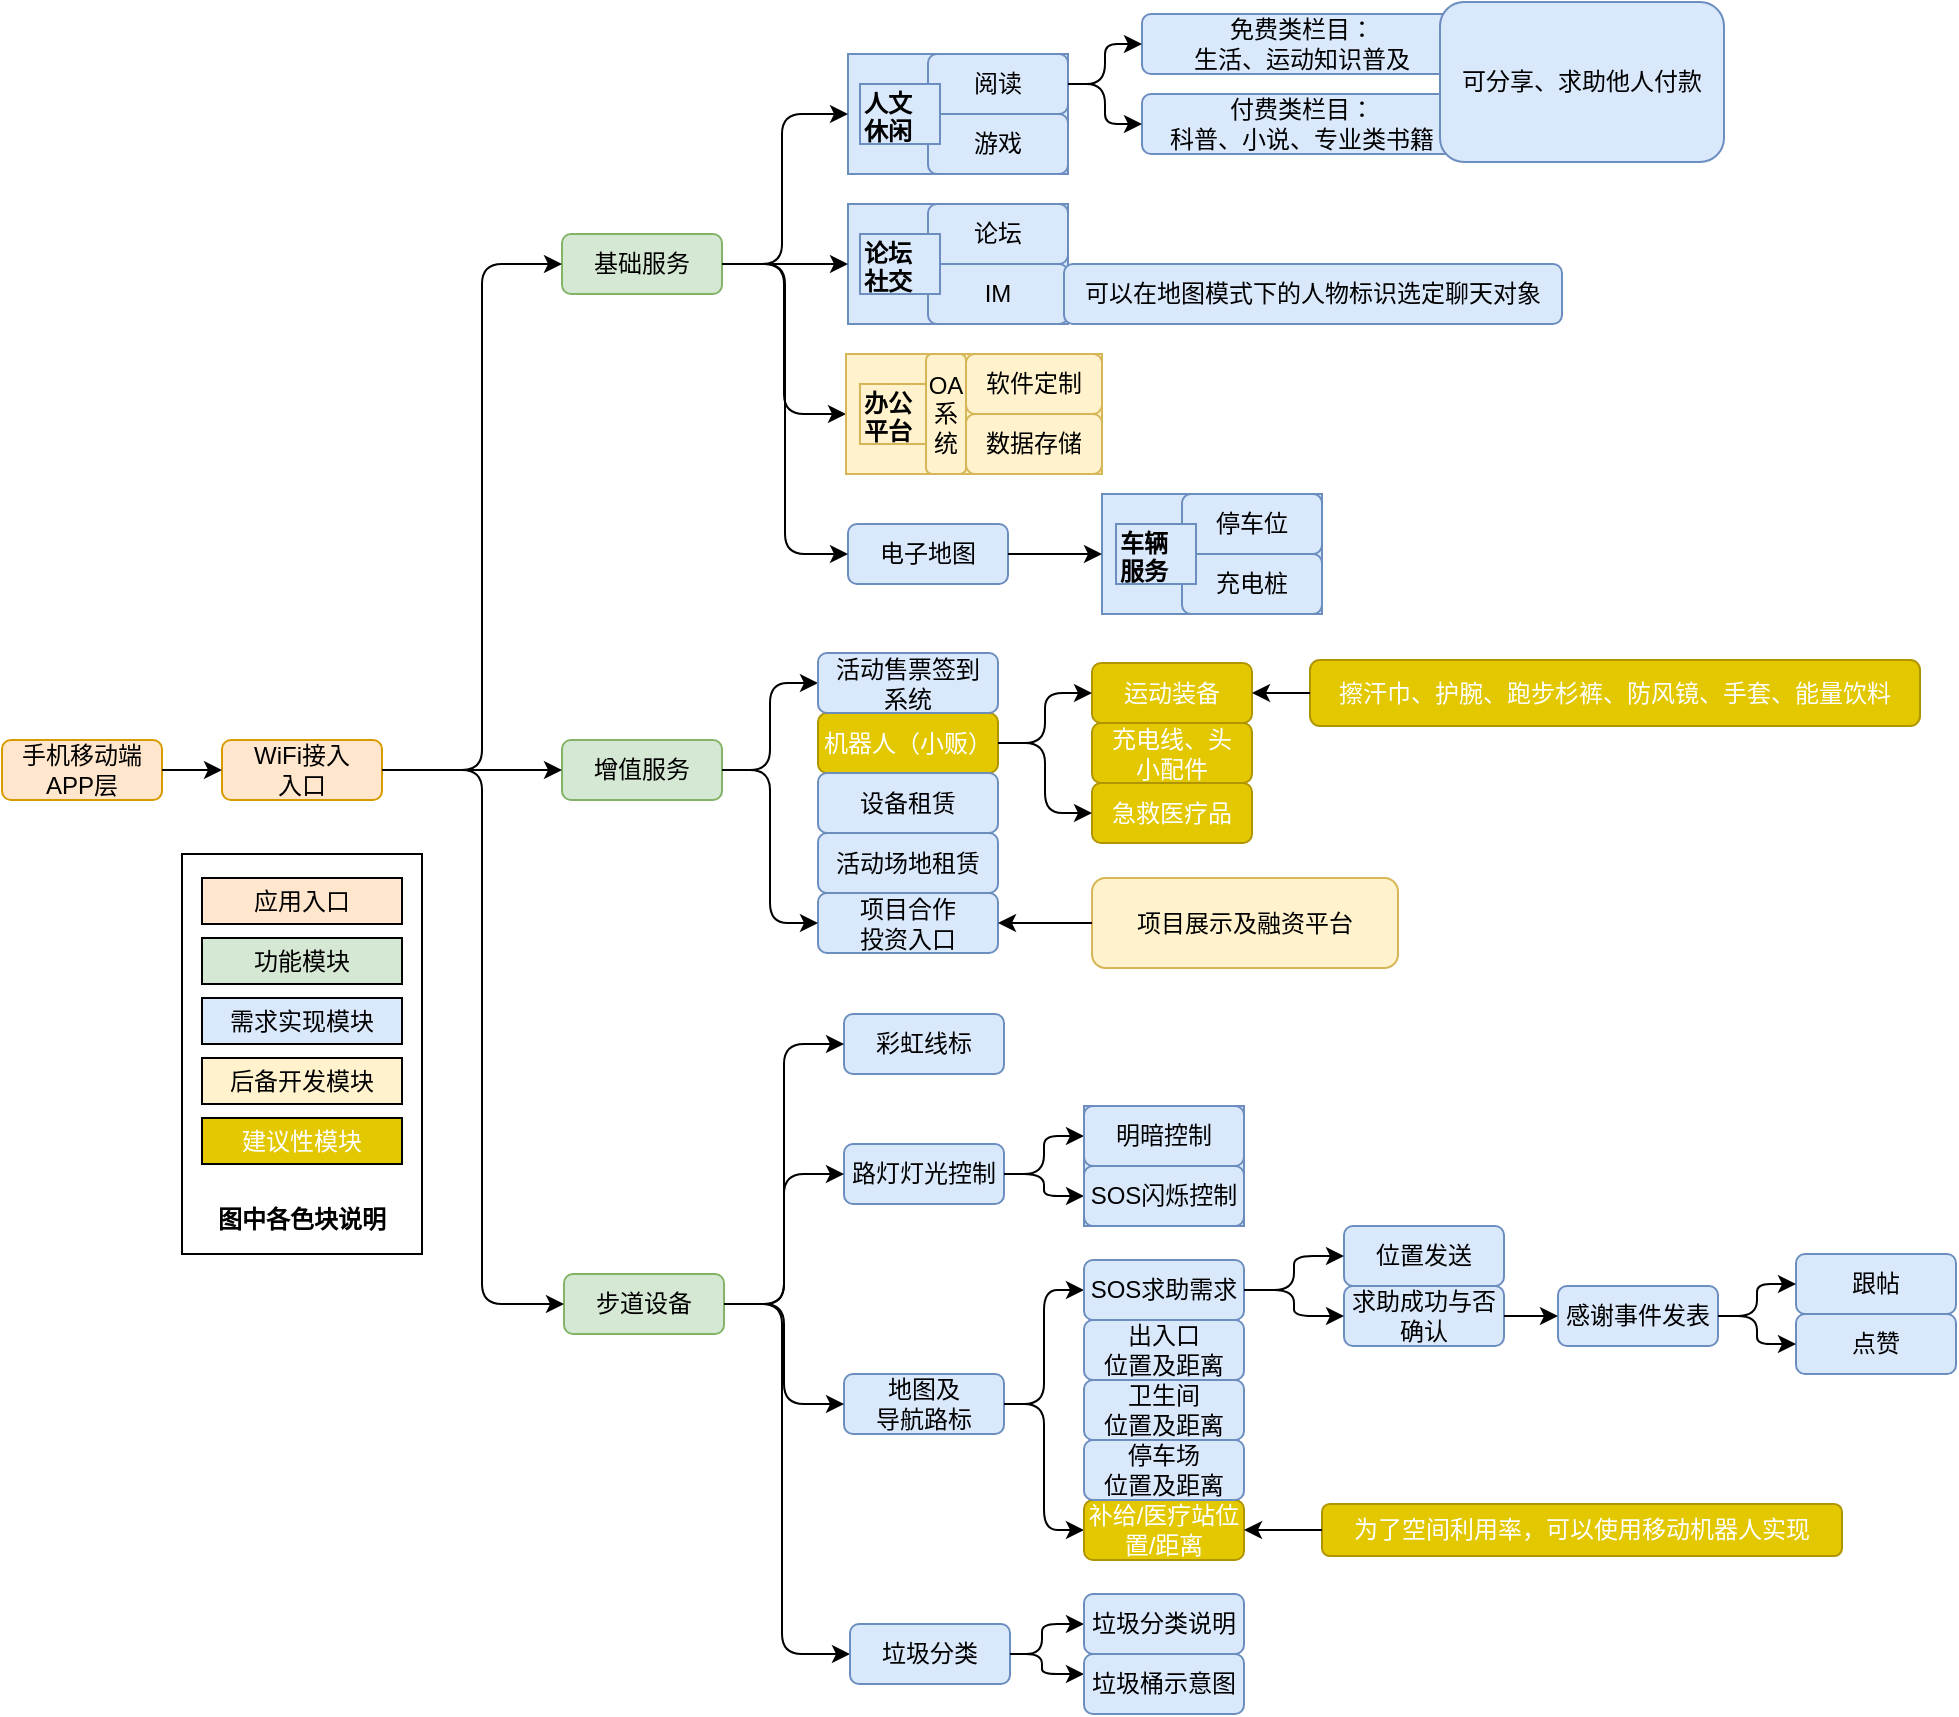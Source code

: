 <mxfile version="12.2.2" type="github" pages="1">
  <diagram id="2-s52XxxqH5pHmpuHVTB" name="Page-1">
    <mxGraphModel dx="1609" dy="1621" grid="1" gridSize="10" guides="1" tooltips="1" connect="1" arrows="1" fold="1" page="1" pageScale="1" pageWidth="827" pageHeight="1169" math="0" shadow="0">
      <root>
        <mxCell id="0"/>
        <mxCell id="1" parent="0"/>
        <mxCell id="LwILsAwkkBon8N4FL6sR-122" value="" style="rounded=0;whiteSpace=wrap;html=1;strokeWidth=1;fillColor=#FFFFFF;" parent="1" vertex="1">
          <mxGeometry x="-60" y="200" width="120" height="200" as="geometry"/>
        </mxCell>
        <mxCell id="LwILsAwkkBon8N4FL6sR-1" value="步道设备" style="rounded=1;whiteSpace=wrap;html=1;fillColor=#d5e8d4;strokeColor=#82b366;" parent="1" vertex="1">
          <mxGeometry x="131" y="410" width="80" height="30" as="geometry"/>
        </mxCell>
        <mxCell id="LwILsAwkkBon8N4FL6sR-2" value="路灯灯光控制" style="rounded=1;whiteSpace=wrap;html=1;fillColor=#dae8fc;strokeColor=#6c8ebf;" parent="1" vertex="1">
          <mxGeometry x="271" y="345" width="80" height="30" as="geometry"/>
        </mxCell>
        <mxCell id="LwILsAwkkBon8N4FL6sR-3" value="彩虹线标" style="rounded=1;whiteSpace=wrap;html=1;fillColor=#dae8fc;strokeColor=#6c8ebf;" parent="1" vertex="1">
          <mxGeometry x="271" y="280" width="80" height="30" as="geometry"/>
        </mxCell>
        <mxCell id="LwILsAwkkBon8N4FL6sR-5" value="地图及&lt;br&gt;导航路标" style="rounded=1;whiteSpace=wrap;html=1;fillColor=#dae8fc;strokeColor=#6c8ebf;" parent="1" vertex="1">
          <mxGeometry x="271" y="460" width="80" height="30" as="geometry"/>
        </mxCell>
        <mxCell id="LwILsAwkkBon8N4FL6sR-17" value="" style="edgeStyle=elbowEdgeStyle;elbow=horizontal;endArrow=classic;html=1;entryX=0;entryY=0.5;entryDx=0;entryDy=0;exitX=1;exitY=0.5;exitDx=0;exitDy=0;" parent="1" source="LwILsAwkkBon8N4FL6sR-1" target="LwILsAwkkBon8N4FL6sR-3" edge="1">
          <mxGeometry width="50" height="50" relative="1" as="geometry">
            <mxPoint x="221" y="400" as="sourcePoint"/>
            <mxPoint x="271" y="350" as="targetPoint"/>
          </mxGeometry>
        </mxCell>
        <mxCell id="LwILsAwkkBon8N4FL6sR-18" value="" style="edgeStyle=elbowEdgeStyle;elbow=horizontal;endArrow=classic;html=1;entryX=0;entryY=0.5;entryDx=0;entryDy=0;exitX=1;exitY=0.5;exitDx=0;exitDy=0;" parent="1" source="LwILsAwkkBon8N4FL6sR-1" target="LwILsAwkkBon8N4FL6sR-4" edge="1">
          <mxGeometry width="50" height="50" relative="1" as="geometry">
            <mxPoint x="221" y="385" as="sourcePoint"/>
            <mxPoint x="281" y="305" as="targetPoint"/>
            <Array as="points">
              <mxPoint x="240" y="500"/>
            </Array>
          </mxGeometry>
        </mxCell>
        <mxCell id="LwILsAwkkBon8N4FL6sR-19" value="" style="edgeStyle=elbowEdgeStyle;elbow=horizontal;endArrow=classic;html=1;entryX=0;entryY=0.5;entryDx=0;entryDy=0;exitX=1;exitY=0.5;exitDx=0;exitDy=0;" parent="1" source="LwILsAwkkBon8N4FL6sR-1" target="LwILsAwkkBon8N4FL6sR-2" edge="1">
          <mxGeometry width="50" height="50" relative="1" as="geometry">
            <mxPoint x="231" y="395" as="sourcePoint"/>
            <mxPoint x="291" y="315" as="targetPoint"/>
          </mxGeometry>
        </mxCell>
        <mxCell id="LwILsAwkkBon8N4FL6sR-20" value="" style="edgeStyle=elbowEdgeStyle;elbow=horizontal;endArrow=classic;html=1;entryX=0;entryY=0.5;entryDx=0;entryDy=0;exitX=1;exitY=0.5;exitDx=0;exitDy=0;" parent="1" source="LwILsAwkkBon8N4FL6sR-1" target="LwILsAwkkBon8N4FL6sR-5" edge="1">
          <mxGeometry width="50" height="50" relative="1" as="geometry">
            <mxPoint x="241" y="405" as="sourcePoint"/>
            <mxPoint x="301" y="325" as="targetPoint"/>
            <Array as="points">
              <mxPoint x="241" y="450"/>
            </Array>
          </mxGeometry>
        </mxCell>
        <mxCell id="LwILsAwkkBon8N4FL6sR-21" value="" style="edgeStyle=elbowEdgeStyle;elbow=horizontal;endArrow=classic;html=1;entryX=0;entryY=0.5;entryDx=0;entryDy=0;exitX=1;exitY=0.5;exitDx=0;exitDy=0;fillColor=#dae8fc;strokeColor=#000000;" parent="1" source="LwILsAwkkBon8N4FL6sR-2" target="LwILsAwkkBon8N4FL6sR-7" edge="1">
          <mxGeometry width="50" height="50" relative="1" as="geometry">
            <mxPoint x="251" y="415" as="sourcePoint"/>
            <mxPoint x="311" y="335" as="targetPoint"/>
          </mxGeometry>
        </mxCell>
        <mxCell id="LwILsAwkkBon8N4FL6sR-22" value="" style="edgeStyle=elbowEdgeStyle;elbow=horizontal;endArrow=classic;html=1;entryX=0;entryY=0.5;entryDx=0;entryDy=0;exitX=1;exitY=0.5;exitDx=0;exitDy=0;fillColor=#dae8fc;strokeColor=#000000;" parent="1" source="LwILsAwkkBon8N4FL6sR-2" target="LwILsAwkkBon8N4FL6sR-8" edge="1">
          <mxGeometry width="50" height="50" relative="1" as="geometry">
            <mxPoint x="261" y="425" as="sourcePoint"/>
            <mxPoint x="321" y="345" as="targetPoint"/>
          </mxGeometry>
        </mxCell>
        <mxCell id="LwILsAwkkBon8N4FL6sR-26" value="" style="edgeStyle=elbowEdgeStyle;elbow=horizontal;endArrow=classic;html=1;entryX=0;entryY=0.5;entryDx=0;entryDy=0;exitX=1;exitY=0.5;exitDx=0;exitDy=0;fillColor=#dae8fc;strokeColor=#000000;" parent="1" source="LwILsAwkkBon8N4FL6sR-5" target="LwILsAwkkBon8N4FL6sR-35" edge="1">
          <mxGeometry width="50" height="50" relative="1" as="geometry">
            <mxPoint x="221" y="385" as="sourcePoint"/>
            <mxPoint x="281" y="485" as="targetPoint"/>
          </mxGeometry>
        </mxCell>
        <mxCell id="LwILsAwkkBon8N4FL6sR-27" value="" style="edgeStyle=elbowEdgeStyle;elbow=horizontal;endArrow=classic;html=1;exitX=1;exitY=0.5;exitDx=0;exitDy=0;entryX=0;entryY=0.5;entryDx=0;entryDy=0;fillColor=#dae8fc;strokeColor=#000000;" parent="1" source="LwILsAwkkBon8N4FL6sR-5" target="LwILsAwkkBon8N4FL6sR-6" edge="1">
          <mxGeometry width="50" height="50" relative="1" as="geometry">
            <mxPoint x="231" y="395" as="sourcePoint"/>
            <mxPoint x="351" y="560" as="targetPoint"/>
          </mxGeometry>
        </mxCell>
        <mxCell id="LwILsAwkkBon8N4FL6sR-34" value="" style="group;fillColor=#dae8fc;strokeColor=#6c8ebf;" parent="1" vertex="1" connectable="0">
          <mxGeometry x="391" y="326" width="80" height="60" as="geometry"/>
        </mxCell>
        <mxCell id="LwILsAwkkBon8N4FL6sR-7" value="明暗控制" style="rounded=1;whiteSpace=wrap;html=1;fillColor=#dae8fc;strokeColor=#6c8ebf;" parent="LwILsAwkkBon8N4FL6sR-34" vertex="1">
          <mxGeometry width="80" height="30" as="geometry"/>
        </mxCell>
        <mxCell id="LwILsAwkkBon8N4FL6sR-8" value="SOS闪烁控制" style="rounded=1;whiteSpace=wrap;html=1;fillColor=#dae8fc;strokeColor=#6c8ebf;" parent="LwILsAwkkBon8N4FL6sR-34" vertex="1">
          <mxGeometry y="30" width="80" height="30" as="geometry"/>
        </mxCell>
        <mxCell id="LwILsAwkkBon8N4FL6sR-35" value="SOS求助需求" style="rounded=1;whiteSpace=wrap;html=1;fillColor=#dae8fc;strokeColor=#6c8ebf;" parent="1" vertex="1">
          <mxGeometry x="391" y="403" width="80" height="30" as="geometry"/>
        </mxCell>
        <mxCell id="LwILsAwkkBon8N4FL6sR-37" value="位置发送" style="rounded=1;whiteSpace=wrap;html=1;fillColor=#dae8fc;strokeColor=#6c8ebf;" parent="1" vertex="1">
          <mxGeometry x="521" y="386" width="80" height="30" as="geometry"/>
        </mxCell>
        <mxCell id="LwILsAwkkBon8N4FL6sR-39" value="求助成功与否确认" style="rounded=1;whiteSpace=wrap;html=1;fillColor=#dae8fc;strokeColor=#6c8ebf;" parent="1" vertex="1">
          <mxGeometry x="521" y="416" width="80" height="30" as="geometry"/>
        </mxCell>
        <mxCell id="LwILsAwkkBon8N4FL6sR-40" value="感谢事件发表" style="rounded=1;whiteSpace=wrap;html=1;fillColor=#dae8fc;strokeColor=#6c8ebf;" parent="1" vertex="1">
          <mxGeometry x="628" y="416" width="80" height="30" as="geometry"/>
        </mxCell>
        <mxCell id="LwILsAwkkBon8N4FL6sR-42" value="" style="edgeStyle=elbowEdgeStyle;elbow=horizontal;endArrow=classic;html=1;entryX=0;entryY=0.5;entryDx=0;entryDy=0;exitX=1;exitY=0.5;exitDx=0;exitDy=0;fillColor=#dae8fc;strokeColor=#000000;" parent="1" source="LwILsAwkkBon8N4FL6sR-35" target="LwILsAwkkBon8N4FL6sR-37" edge="1">
          <mxGeometry width="50" height="50" relative="1" as="geometry">
            <mxPoint x="361" y="485" as="sourcePoint"/>
            <mxPoint x="401" y="428" as="targetPoint"/>
          </mxGeometry>
        </mxCell>
        <mxCell id="LwILsAwkkBon8N4FL6sR-43" value="" style="edgeStyle=elbowEdgeStyle;elbow=horizontal;endArrow=classic;html=1;entryX=0;entryY=0.5;entryDx=0;entryDy=0;exitX=1;exitY=0.5;exitDx=0;exitDy=0;fillColor=#dae8fc;strokeColor=#000000;" parent="1" source="LwILsAwkkBon8N4FL6sR-35" target="LwILsAwkkBon8N4FL6sR-39" edge="1">
          <mxGeometry width="50" height="50" relative="1" as="geometry">
            <mxPoint x="481" y="428" as="sourcePoint"/>
            <mxPoint x="531" y="411" as="targetPoint"/>
          </mxGeometry>
        </mxCell>
        <mxCell id="LwILsAwkkBon8N4FL6sR-44" value="" style="edgeStyle=elbowEdgeStyle;elbow=horizontal;endArrow=classic;html=1;entryX=0;entryY=0.5;entryDx=0;entryDy=0;exitX=1;exitY=0.5;exitDx=0;exitDy=0;fillColor=#dae8fc;strokeColor=#000000;" parent="1" source="LwILsAwkkBon8N4FL6sR-39" target="LwILsAwkkBon8N4FL6sR-40" edge="1">
          <mxGeometry width="50" height="50" relative="1" as="geometry">
            <mxPoint x="481" y="428" as="sourcePoint"/>
            <mxPoint x="531" y="411" as="targetPoint"/>
          </mxGeometry>
        </mxCell>
        <mxCell id="LwILsAwkkBon8N4FL6sR-45" value="跟帖" style="rounded=1;whiteSpace=wrap;html=1;fillColor=#dae8fc;strokeColor=#6c8ebf;" parent="1" vertex="1">
          <mxGeometry x="747" y="400" width="80" height="30" as="geometry"/>
        </mxCell>
        <mxCell id="LwILsAwkkBon8N4FL6sR-46" value="点赞" style="rounded=1;whiteSpace=wrap;html=1;fillColor=#dae8fc;strokeColor=#6c8ebf;" parent="1" vertex="1">
          <mxGeometry x="747" y="430" width="80" height="30" as="geometry"/>
        </mxCell>
        <mxCell id="LwILsAwkkBon8N4FL6sR-47" value="" style="edgeStyle=elbowEdgeStyle;elbow=horizontal;endArrow=classic;html=1;entryX=0;entryY=0.5;entryDx=0;entryDy=0;exitX=1;exitY=0.5;exitDx=0;exitDy=0;fillColor=#dae8fc;strokeColor=#000000;" parent="1" source="LwILsAwkkBon8N4FL6sR-40" target="LwILsAwkkBon8N4FL6sR-45" edge="1">
          <mxGeometry width="50" height="50" relative="1" as="geometry">
            <mxPoint x="481" y="428" as="sourcePoint"/>
            <mxPoint x="531" y="411" as="targetPoint"/>
          </mxGeometry>
        </mxCell>
        <mxCell id="LwILsAwkkBon8N4FL6sR-48" value="" style="edgeStyle=elbowEdgeStyle;elbow=horizontal;endArrow=classic;html=1;entryX=0;entryY=0.5;entryDx=0;entryDy=0;exitX=1;exitY=0.5;exitDx=0;exitDy=0;fillColor=#dae8fc;strokeColor=#000000;" parent="1" source="LwILsAwkkBon8N4FL6sR-40" target="LwILsAwkkBon8N4FL6sR-46" edge="1">
          <mxGeometry width="50" height="50" relative="1" as="geometry">
            <mxPoint x="721" y="441" as="sourcePoint"/>
            <mxPoint x="771" y="425" as="targetPoint"/>
          </mxGeometry>
        </mxCell>
        <mxCell id="LwILsAwkkBon8N4FL6sR-49" value="WiFi接入&lt;br&gt;入口" style="rounded=1;whiteSpace=wrap;html=1;fillColor=#FFE6CC;strokeColor=#d79b00;" parent="1" vertex="1">
          <mxGeometry x="-40" y="143" width="80" height="30" as="geometry"/>
        </mxCell>
        <mxCell id="LwILsAwkkBon8N4FL6sR-55" value="基础服务" style="rounded=1;whiteSpace=wrap;html=1;fillColor=#D5E8D4;strokeColor=#82b366;" parent="1" vertex="1">
          <mxGeometry x="130" y="-110" width="80" height="30" as="geometry"/>
        </mxCell>
        <mxCell id="LwILsAwkkBon8N4FL6sR-56" value="增值服务" style="rounded=1;whiteSpace=wrap;html=1;fillColor=#d5e8d4;strokeColor=#82b366;" parent="1" vertex="1">
          <mxGeometry x="130" y="143" width="80" height="30" as="geometry"/>
        </mxCell>
        <mxCell id="LwILsAwkkBon8N4FL6sR-58" value="运动装备" style="rounded=1;whiteSpace=wrap;html=1;fillColor=#e3c800;strokeColor=#B09500;fontColor=#ffffff;" parent="1" vertex="1">
          <mxGeometry x="395" y="104.5" width="80" height="30" as="geometry"/>
        </mxCell>
        <mxCell id="LwILsAwkkBon8N4FL6sR-61" value="电子地图" style="rounded=1;whiteSpace=wrap;html=1;fillColor=#dae8fc;strokeColor=#6c8ebf;" parent="1" vertex="1">
          <mxGeometry x="273" y="35" width="80" height="30" as="geometry"/>
        </mxCell>
        <mxCell id="LwILsAwkkBon8N4FL6sR-62" value="机器人（小贩）" style="rounded=1;whiteSpace=wrap;html=1;fillColor=#e3c800;strokeColor=#B09500;fontColor=#ffffff;" parent="1" vertex="1">
          <mxGeometry x="258" y="129.5" width="90" height="30" as="geometry"/>
        </mxCell>
        <mxCell id="LwILsAwkkBon8N4FL6sR-67" value="" style="group;fillColor=#dae8fc;strokeColor=#6c8ebf;" parent="1" vertex="1" connectable="0">
          <mxGeometry x="273" y="-200" width="110" height="60" as="geometry"/>
        </mxCell>
        <mxCell id="LwILsAwkkBon8N4FL6sR-65" value="" style="rounded=0;whiteSpace=wrap;html=1;strokeWidth=1;fillColor=#dae8fc;strokeColor=#6c8ebf;" parent="LwILsAwkkBon8N4FL6sR-67" vertex="1">
          <mxGeometry width="110" height="60" as="geometry"/>
        </mxCell>
        <mxCell id="LwILsAwkkBon8N4FL6sR-63" value="阅读" style="rounded=1;whiteSpace=wrap;html=1;fillColor=#dae8fc;strokeColor=#6c8ebf;" parent="LwILsAwkkBon8N4FL6sR-67" vertex="1">
          <mxGeometry x="40" width="70" height="30" as="geometry"/>
        </mxCell>
        <mxCell id="LwILsAwkkBon8N4FL6sR-64" value="游戏" style="rounded=1;whiteSpace=wrap;html=1;fillColor=#dae8fc;strokeColor=#6c8ebf;" parent="LwILsAwkkBon8N4FL6sR-67" vertex="1">
          <mxGeometry x="40" y="30" width="70" height="30" as="geometry"/>
        </mxCell>
        <mxCell id="LwILsAwkkBon8N4FL6sR-66" value="&lt;b&gt;人文&lt;br&gt;休闲&lt;/b&gt;" style="text;html=1;resizable=0;points=[];autosize=1;align=left;verticalAlign=top;spacingTop=-4;fillColor=#dae8fc;strokeColor=#6c8ebf;" parent="LwILsAwkkBon8N4FL6sR-67" vertex="1">
          <mxGeometry x="6" y="15" width="40" height="30" as="geometry"/>
        </mxCell>
        <mxCell id="LwILsAwkkBon8N4FL6sR-68" value="" style="edgeStyle=elbowEdgeStyle;elbow=horizontal;endArrow=classic;html=1;entryX=0;entryY=0.5;entryDx=0;entryDy=0;exitX=1;exitY=0.5;exitDx=0;exitDy=0;" parent="1" source="LwILsAwkkBon8N4FL6sR-55" target="LwILsAwkkBon8N4FL6sR-65" edge="1">
          <mxGeometry width="50" height="50" relative="1" as="geometry">
            <mxPoint x="353" y="-125" as="sourcePoint"/>
            <mxPoint x="130" y="-200" as="targetPoint"/>
            <Array as="points">
              <mxPoint x="240" y="-120"/>
            </Array>
          </mxGeometry>
        </mxCell>
        <mxCell id="LwILsAwkkBon8N4FL6sR-69" value="免费类栏目：&lt;br&gt;生活、运动知识普及" style="rounded=1;whiteSpace=wrap;html=1;fillColor=#dae8fc;strokeColor=#6c8ebf;" parent="1" vertex="1">
          <mxGeometry x="420" y="-220" width="160" height="30" as="geometry"/>
        </mxCell>
        <mxCell id="LwILsAwkkBon8N4FL6sR-70" value="" style="group;fillColor=#dae8fc;strokeColor=#6c8ebf;" parent="1" vertex="1" connectable="0">
          <mxGeometry x="400" y="20" width="110" height="60" as="geometry"/>
        </mxCell>
        <mxCell id="LwILsAwkkBon8N4FL6sR-71" value="" style="rounded=0;whiteSpace=wrap;html=1;strokeWidth=1;fillColor=#dae8fc;strokeColor=#6c8ebf;" parent="LwILsAwkkBon8N4FL6sR-70" vertex="1">
          <mxGeometry width="110" height="60" as="geometry"/>
        </mxCell>
        <mxCell id="LwILsAwkkBon8N4FL6sR-72" value="停车位" style="rounded=1;whiteSpace=wrap;html=1;fillColor=#dae8fc;strokeColor=#6c8ebf;" parent="LwILsAwkkBon8N4FL6sR-70" vertex="1">
          <mxGeometry x="40" width="70" height="30" as="geometry"/>
        </mxCell>
        <mxCell id="LwILsAwkkBon8N4FL6sR-73" value="充电桩" style="rounded=1;whiteSpace=wrap;html=1;fillColor=#dae8fc;strokeColor=#6c8ebf;" parent="LwILsAwkkBon8N4FL6sR-70" vertex="1">
          <mxGeometry x="40" y="30" width="70" height="30" as="geometry"/>
        </mxCell>
        <mxCell id="LwILsAwkkBon8N4FL6sR-74" value="&lt;b&gt;车辆&lt;br&gt;服务&lt;/b&gt;" style="text;html=1;resizable=0;points=[];autosize=1;align=left;verticalAlign=top;spacingTop=-4;fillColor=#dae8fc;strokeColor=#6c8ebf;" parent="LwILsAwkkBon8N4FL6sR-70" vertex="1">
          <mxGeometry x="7" y="15" width="40" height="30" as="geometry"/>
        </mxCell>
        <mxCell id="LwILsAwkkBon8N4FL6sR-75" value="" style="edgeStyle=elbowEdgeStyle;elbow=horizontal;endArrow=classic;html=1;entryX=0;entryY=0.5;entryDx=0;entryDy=0;exitX=1;exitY=0.5;exitDx=0;exitDy=0;fillColor=#dae8fc;strokeColor=#000000;" parent="1" source="LwILsAwkkBon8N4FL6sR-61" target="LwILsAwkkBon8N4FL6sR-71" edge="1">
          <mxGeometry width="50" height="50" relative="1" as="geometry">
            <mxPoint x="413" y="811" as="sourcePoint"/>
            <mxPoint x="460" y="811" as="targetPoint"/>
          </mxGeometry>
        </mxCell>
        <mxCell id="LwILsAwkkBon8N4FL6sR-76" value="" style="edgeStyle=elbowEdgeStyle;elbow=horizontal;endArrow=classic;html=1;entryX=0;entryY=0.5;entryDx=0;entryDy=0;exitX=1;exitY=0.5;exitDx=0;exitDy=0;" parent="1" source="LwILsAwkkBon8N4FL6sR-49" target="LwILsAwkkBon8N4FL6sR-55" edge="1">
          <mxGeometry width="50" height="50" relative="1" as="geometry">
            <mxPoint x="373" y="-105" as="sourcePoint"/>
            <mxPoint x="420" y="-105" as="targetPoint"/>
            <Array as="points">
              <mxPoint x="90" y="90"/>
            </Array>
          </mxGeometry>
        </mxCell>
        <mxCell id="LwILsAwkkBon8N4FL6sR-77" value="" style="edgeStyle=elbowEdgeStyle;elbow=horizontal;endArrow=classic;html=1;entryX=0;entryY=0.5;entryDx=0;entryDy=0;exitX=1;exitY=0.5;exitDx=0;exitDy=0;" parent="1" source="LwILsAwkkBon8N4FL6sR-49" target="LwILsAwkkBon8N4FL6sR-56" edge="1">
          <mxGeometry width="50" height="50" relative="1" as="geometry">
            <mxPoint x="80" y="5" as="sourcePoint"/>
            <mxPoint x="140" y="-85" as="targetPoint"/>
          </mxGeometry>
        </mxCell>
        <mxCell id="LwILsAwkkBon8N4FL6sR-6" value="补给/医疗站位置/距离" style="rounded=1;whiteSpace=wrap;html=1;fillColor=#E3C800;strokeColor=#B09500;fontColor=#ffffff;" parent="1" vertex="1">
          <mxGeometry x="391" y="523" width="80" height="30" as="geometry"/>
        </mxCell>
        <mxCell id="LwILsAwkkBon8N4FL6sR-23" value="卫生间&lt;br&gt;位置及距离" style="rounded=1;whiteSpace=wrap;html=1;fillColor=#dae8fc;strokeColor=#6c8ebf;" parent="1" vertex="1">
          <mxGeometry x="391" y="463" width="80" height="30" as="geometry"/>
        </mxCell>
        <mxCell id="LwILsAwkkBon8N4FL6sR-24" value="出入口&lt;br&gt;位置及距离" style="rounded=1;whiteSpace=wrap;html=1;fillColor=#dae8fc;strokeColor=#6c8ebf;" parent="1" vertex="1">
          <mxGeometry x="391" y="433" width="80" height="30" as="geometry"/>
        </mxCell>
        <mxCell id="LwILsAwkkBon8N4FL6sR-25" value="停车场&lt;br&gt;位置及距离" style="rounded=1;whiteSpace=wrap;html=1;fillColor=#dae8fc;strokeColor=#6c8ebf;" parent="1" vertex="1">
          <mxGeometry x="391" y="493" width="80" height="30" as="geometry"/>
        </mxCell>
        <mxCell id="LwILsAwkkBon8N4FL6sR-78" value="为了空间利用率，可以使用移动机器人实现" style="rounded=1;whiteSpace=wrap;html=1;fillColor=#e3c800;strokeColor=#B09500;fontColor=#ffffff;" parent="1" vertex="1">
          <mxGeometry x="510" y="525" width="260" height="26" as="geometry"/>
        </mxCell>
        <mxCell id="LwILsAwkkBon8N4FL6sR-79" value="" style="edgeStyle=elbowEdgeStyle;elbow=horizontal;endArrow=classic;html=1;entryX=1;entryY=0.5;entryDx=0;entryDy=0;exitX=0;exitY=0.5;exitDx=0;exitDy=0;fillColor=#dae8fc;strokeColor=#000000;" parent="1" source="LwILsAwkkBon8N4FL6sR-78" target="LwILsAwkkBon8N4FL6sR-6" edge="1">
          <mxGeometry width="50" height="50" relative="1" as="geometry">
            <mxPoint x="514" y="715" as="sourcePoint"/>
            <mxPoint x="561" y="715" as="targetPoint"/>
          </mxGeometry>
        </mxCell>
        <mxCell id="LwILsAwkkBon8N4FL6sR-80" value="设备租赁" style="rounded=1;whiteSpace=wrap;html=1;fillColor=#dae8fc;strokeColor=#6c8ebf;" parent="1" vertex="1">
          <mxGeometry x="258" y="159.5" width="90" height="30" as="geometry"/>
        </mxCell>
        <mxCell id="LwILsAwkkBon8N4FL6sR-81" value="活动场地租赁" style="rounded=1;whiteSpace=wrap;html=1;fillColor=#DAE8FC;strokeColor=#6c8ebf;" parent="1" vertex="1">
          <mxGeometry x="258" y="189.5" width="90" height="30" as="geometry"/>
        </mxCell>
        <mxCell id="LwILsAwkkBon8N4FL6sR-82" value="项目合作&lt;br&gt;投资入口" style="rounded=1;whiteSpace=wrap;html=1;fillColor=#dae8fc;strokeColor=#6c8ebf;" parent="1" vertex="1">
          <mxGeometry x="258" y="219.5" width="90" height="30" as="geometry"/>
        </mxCell>
        <mxCell id="LwILsAwkkBon8N4FL6sR-83" value="付费类栏目：&lt;br&gt;科普、小说、专业类书籍" style="rounded=1;whiteSpace=wrap;html=1;fillColor=#dae8fc;strokeColor=#6c8ebf;" parent="1" vertex="1">
          <mxGeometry x="420" y="-180" width="160" height="30" as="geometry"/>
        </mxCell>
        <mxCell id="LwILsAwkkBon8N4FL6sR-84" value="" style="edgeStyle=elbowEdgeStyle;elbow=horizontal;endArrow=classic;html=1;entryX=0;entryY=0.5;entryDx=0;entryDy=0;exitX=1;exitY=0.5;exitDx=0;exitDy=0;fillColor=#dae8fc;strokeColor=#000000;" parent="1" source="LwILsAwkkBon8N4FL6sR-63" target="LwILsAwkkBon8N4FL6sR-69" edge="1">
          <mxGeometry width="50" height="50" relative="1" as="geometry">
            <mxPoint x="243" y="-115" as="sourcePoint"/>
            <mxPoint x="290" y="-115" as="targetPoint"/>
          </mxGeometry>
        </mxCell>
        <mxCell id="LwILsAwkkBon8N4FL6sR-85" value="" style="edgeStyle=elbowEdgeStyle;elbow=horizontal;endArrow=classic;html=1;entryX=0;entryY=0.5;entryDx=0;entryDy=0;exitX=1;exitY=0.5;exitDx=0;exitDy=0;fillColor=#dae8fc;strokeColor=#000000;" parent="1" source="LwILsAwkkBon8N4FL6sR-63" target="LwILsAwkkBon8N4FL6sR-83" edge="1">
          <mxGeometry width="50" height="50" relative="1" as="geometry">
            <mxPoint x="400" y="-130" as="sourcePoint"/>
            <mxPoint x="440" y="-145" as="targetPoint"/>
          </mxGeometry>
        </mxCell>
        <mxCell id="LwILsAwkkBon8N4FL6sR-86" value="充电线、头&lt;br&gt;小配件" style="rounded=1;whiteSpace=wrap;html=1;fillColor=#e3c800;strokeColor=#B09500;fontColor=#ffffff;" parent="1" vertex="1">
          <mxGeometry x="395" y="134.5" width="80" height="30" as="geometry"/>
        </mxCell>
        <mxCell id="LwILsAwkkBon8N4FL6sR-87" value="急救医疗品" style="rounded=1;whiteSpace=wrap;html=1;fillColor=#e3c800;strokeColor=#B09500;fontColor=#ffffff;" parent="1" vertex="1">
          <mxGeometry x="395" y="164.5" width="80" height="30" as="geometry"/>
        </mxCell>
        <mxCell id="LwILsAwkkBon8N4FL6sR-88" value="擦汗巾、护腕、跑步杉裤、防风镜、手套、能量饮料" style="rounded=1;whiteSpace=wrap;html=1;fillColor=#e3c800;strokeColor=#B09500;fontColor=#ffffff;" parent="1" vertex="1">
          <mxGeometry x="504" y="103" width="305" height="33" as="geometry"/>
        </mxCell>
        <mxCell id="LwILsAwkkBon8N4FL6sR-89" value="" style="edgeStyle=elbowEdgeStyle;elbow=horizontal;endArrow=classic;html=1;exitX=0;exitY=0.5;exitDx=0;exitDy=0;entryX=1;entryY=0.5;entryDx=0;entryDy=0;fillColor=#dae8fc;strokeColor=#000000;" parent="1" source="LwILsAwkkBon8N4FL6sR-88" target="LwILsAwkkBon8N4FL6sR-58" edge="1">
          <mxGeometry width="50" height="50" relative="1" as="geometry">
            <mxPoint x="78" y="89.5" as="sourcePoint"/>
            <mxPoint x="508" y="196.5" as="targetPoint"/>
          </mxGeometry>
        </mxCell>
        <mxCell id="LwILsAwkkBon8N4FL6sR-90" value="" style="edgeStyle=elbowEdgeStyle;elbow=horizontal;endArrow=classic;html=1;entryX=0;entryY=0.5;entryDx=0;entryDy=0;exitX=1;exitY=0.5;exitDx=0;exitDy=0;" parent="1" source="LwILsAwkkBon8N4FL6sR-56" target="LwILsAwkkBon8N4FL6sR-114" edge="1">
          <mxGeometry width="50" height="50" relative="1" as="geometry">
            <mxPoint x="90" y="83" as="sourcePoint"/>
            <mxPoint x="150" y="178" as="targetPoint"/>
          </mxGeometry>
        </mxCell>
        <mxCell id="LwILsAwkkBon8N4FL6sR-91" value="" style="edgeStyle=elbowEdgeStyle;elbow=horizontal;endArrow=classic;html=1;entryX=0;entryY=0.5;entryDx=0;entryDy=0;exitX=1;exitY=0.5;exitDx=0;exitDy=0;" parent="1" source="LwILsAwkkBon8N4FL6sR-56" target="LwILsAwkkBon8N4FL6sR-82" edge="1">
          <mxGeometry width="50" height="50" relative="1" as="geometry">
            <mxPoint x="100" y="93" as="sourcePoint"/>
            <mxPoint x="160" y="188" as="targetPoint"/>
          </mxGeometry>
        </mxCell>
        <mxCell id="LwILsAwkkBon8N4FL6sR-93" value="" style="edgeStyle=elbowEdgeStyle;elbow=horizontal;endArrow=classic;html=1;entryX=0;entryY=0.5;entryDx=0;entryDy=0;exitX=1;exitY=0.5;exitDx=0;exitDy=0;" parent="1" source="LwILsAwkkBon8N4FL6sR-55" target="LwILsAwkkBon8N4FL6sR-61" edge="1">
          <mxGeometry width="50" height="50" relative="1" as="geometry">
            <mxPoint x="220" y="-85" as="sourcePoint"/>
            <mxPoint x="283" y="-115" as="targetPoint"/>
          </mxGeometry>
        </mxCell>
        <mxCell id="LwILsAwkkBon8N4FL6sR-94" value="" style="edgeStyle=elbowEdgeStyle;elbow=horizontal;endArrow=classic;html=1;entryX=0;entryY=0.5;entryDx=0;entryDy=0;exitX=1;exitY=0.5;exitDx=0;exitDy=0;fillColor=#dae8fc;strokeColor=#000000;" parent="1" source="LwILsAwkkBon8N4FL6sR-62" target="LwILsAwkkBon8N4FL6sR-58" edge="1">
          <mxGeometry width="50" height="50" relative="1" as="geometry">
            <mxPoint x="228" y="9.5" as="sourcePoint"/>
            <mxPoint x="291" y="-20.5" as="targetPoint"/>
          </mxGeometry>
        </mxCell>
        <mxCell id="LwILsAwkkBon8N4FL6sR-95" value="" style="edgeStyle=elbowEdgeStyle;elbow=horizontal;endArrow=classic;html=1;entryX=0;entryY=0.5;entryDx=0;entryDy=0;exitX=1;exitY=0.5;exitDx=0;exitDy=0;fillColor=#dae8fc;strokeColor=#000000;" parent="1" source="LwILsAwkkBon8N4FL6sR-62" target="LwILsAwkkBon8N4FL6sR-87" edge="1">
          <mxGeometry width="50" height="50" relative="1" as="geometry">
            <mxPoint x="238" y="19.5" as="sourcePoint"/>
            <mxPoint x="301" y="-10.5" as="targetPoint"/>
          </mxGeometry>
        </mxCell>
        <mxCell id="LwILsAwkkBon8N4FL6sR-96" value="" style="group;fillColor=#dae8fc;strokeColor=#6c8ebf;" parent="1" vertex="1" connectable="0">
          <mxGeometry x="273" y="-125" width="110" height="60" as="geometry"/>
        </mxCell>
        <mxCell id="LwILsAwkkBon8N4FL6sR-97" value="" style="rounded=0;whiteSpace=wrap;html=1;strokeWidth=1;fillColor=#dae8fc;strokeColor=#6c8ebf;" parent="LwILsAwkkBon8N4FL6sR-96" vertex="1">
          <mxGeometry width="110" height="60" as="geometry"/>
        </mxCell>
        <mxCell id="LwILsAwkkBon8N4FL6sR-98" value="论坛" style="rounded=1;whiteSpace=wrap;html=1;fillColor=#dae8fc;strokeColor=#6c8ebf;" parent="LwILsAwkkBon8N4FL6sR-96" vertex="1">
          <mxGeometry x="40" width="70" height="30" as="geometry"/>
        </mxCell>
        <mxCell id="LwILsAwkkBon8N4FL6sR-99" value="IM" style="rounded=1;whiteSpace=wrap;html=1;fillColor=#dae8fc;strokeColor=#6c8ebf;" parent="LwILsAwkkBon8N4FL6sR-96" vertex="1">
          <mxGeometry x="40" y="30" width="70" height="30" as="geometry"/>
        </mxCell>
        <mxCell id="LwILsAwkkBon8N4FL6sR-100" value="&lt;b&gt;论坛&lt;br&gt;社交&lt;/b&gt;" style="text;html=1;resizable=0;points=[];autosize=1;align=left;verticalAlign=top;spacingTop=-4;fillColor=#dae8fc;strokeColor=#6c8ebf;" parent="LwILsAwkkBon8N4FL6sR-96" vertex="1">
          <mxGeometry x="6" y="15" width="40" height="30" as="geometry"/>
        </mxCell>
        <mxCell id="LwILsAwkkBon8N4FL6sR-101" value="" style="edgeStyle=elbowEdgeStyle;elbow=horizontal;endArrow=classic;html=1;entryX=0;entryY=0.5;entryDx=0;entryDy=0;exitX=1;exitY=0.5;exitDx=0;exitDy=0;" parent="1" source="LwILsAwkkBon8N4FL6sR-55" target="LwILsAwkkBon8N4FL6sR-97" edge="1">
          <mxGeometry width="50" height="50" relative="1" as="geometry">
            <mxPoint x="353" y="-125" as="sourcePoint"/>
            <mxPoint x="410" y="-160" as="targetPoint"/>
          </mxGeometry>
        </mxCell>
        <mxCell id="LwILsAwkkBon8N4FL6sR-102" value="手机移动端APP层" style="rounded=1;whiteSpace=wrap;html=1;fillColor=#ffe6cc;strokeColor=#d79b00;" parent="1" vertex="1">
          <mxGeometry x="-150" y="143" width="80" height="30" as="geometry"/>
        </mxCell>
        <mxCell id="LwILsAwkkBon8N4FL6sR-103" value="" style="edgeStyle=elbowEdgeStyle;elbow=horizontal;endArrow=classic;html=1;entryX=0;entryY=0.5;entryDx=0;entryDy=0;exitX=1;exitY=0.5;exitDx=0;exitDy=0;" parent="1" source="LwILsAwkkBon8N4FL6sR-49" target="LwILsAwkkBon8N4FL6sR-1" edge="1">
          <mxGeometry width="50" height="50" relative="1" as="geometry">
            <mxPoint x="130" y="195" as="sourcePoint"/>
            <mxPoint x="190" y="390" as="targetPoint"/>
            <Array as="points">
              <mxPoint x="90" y="210"/>
              <mxPoint x="90" y="158"/>
              <mxPoint x="100" y="80"/>
            </Array>
          </mxGeometry>
        </mxCell>
        <mxCell id="LwILsAwkkBon8N4FL6sR-104" value="" style="edgeStyle=elbowEdgeStyle;elbow=horizontal;endArrow=classic;html=1;entryX=0;entryY=0.5;entryDx=0;entryDy=0;exitX=1;exitY=0.5;exitDx=0;exitDy=0;" parent="1" source="LwILsAwkkBon8N4FL6sR-102" target="LwILsAwkkBon8N4FL6sR-49" edge="1">
          <mxGeometry width="50" height="50" relative="1" as="geometry">
            <mxPoint x="-80" y="528" as="sourcePoint"/>
            <mxPoint x="20" y="358" as="targetPoint"/>
            <Array as="points">
              <mxPoint x="-60" y="173"/>
              <mxPoint x="-90" y="283"/>
              <mxPoint x="-40" y="633"/>
            </Array>
          </mxGeometry>
        </mxCell>
        <mxCell id="LwILsAwkkBon8N4FL6sR-110" value="" style="edgeStyle=elbowEdgeStyle;elbow=horizontal;endArrow=classic;html=1;entryX=0;entryY=0.5;entryDx=0;entryDy=0;exitX=1;exitY=0.5;exitDx=0;exitDy=0;" parent="1" source="LwILsAwkkBon8N4FL6sR-55" target="LwILsAwkkBon8N4FL6sR-106" edge="1">
          <mxGeometry width="50" height="50" relative="1" as="geometry">
            <mxPoint x="220" y="-85" as="sourcePoint"/>
            <mxPoint x="283" y="-85" as="targetPoint"/>
          </mxGeometry>
        </mxCell>
        <mxCell id="LwILsAwkkBon8N4FL6sR-112" value="" style="group;fillColor=#fff2cc;strokeColor=#d6b656;" parent="1" vertex="1" connectable="0">
          <mxGeometry x="272" y="-50" width="128" height="60" as="geometry"/>
        </mxCell>
        <mxCell id="LwILsAwkkBon8N4FL6sR-105" value="" style="group;fillColor=#fff2cc;strokeColor=#d6b656;" parent="LwILsAwkkBon8N4FL6sR-112" vertex="1" connectable="0">
          <mxGeometry width="128" height="60" as="geometry"/>
        </mxCell>
        <mxCell id="LwILsAwkkBon8N4FL6sR-106" value="" style="rounded=0;whiteSpace=wrap;html=1;strokeWidth=1;fillColor=#fff2cc;strokeColor=#d6b656;" parent="LwILsAwkkBon8N4FL6sR-105" vertex="1">
          <mxGeometry width="128" height="60" as="geometry"/>
        </mxCell>
        <mxCell id="LwILsAwkkBon8N4FL6sR-107" value="软件定制" style="rounded=1;whiteSpace=wrap;html=1;fillColor=#fff2cc;strokeColor=#d6b656;" parent="LwILsAwkkBon8N4FL6sR-105" vertex="1">
          <mxGeometry x="60" width="68" height="30" as="geometry"/>
        </mxCell>
        <mxCell id="LwILsAwkkBon8N4FL6sR-108" value="数据存储" style="rounded=1;whiteSpace=wrap;html=1;fillColor=#fff2cc;strokeColor=#d6b656;" parent="LwILsAwkkBon8N4FL6sR-105" vertex="1">
          <mxGeometry x="60" y="30" width="68" height="30" as="geometry"/>
        </mxCell>
        <mxCell id="LwILsAwkkBon8N4FL6sR-109" value="&lt;b&gt;办公&lt;br&gt;平台&lt;br&gt;&lt;/b&gt;" style="text;html=1;resizable=0;points=[];autosize=1;align=left;verticalAlign=top;spacingTop=-4;fillColor=#fff2cc;strokeColor=#d6b656;" parent="LwILsAwkkBon8N4FL6sR-105" vertex="1">
          <mxGeometry x="6.982" y="15" width="40" height="30" as="geometry"/>
        </mxCell>
        <mxCell id="LwILsAwkkBon8N4FL6sR-111" value="OA系统" style="rounded=1;whiteSpace=wrap;html=1;strokeWidth=1;fillColor=#fff2cc;strokeColor=#d6b656;" parent="LwILsAwkkBon8N4FL6sR-105" vertex="1">
          <mxGeometry x="40" width="20" height="60" as="geometry"/>
        </mxCell>
        <mxCell id="LwILsAwkkBon8N4FL6sR-4" value="垃圾分类" style="rounded=1;whiteSpace=wrap;html=1;fillColor=#dae8fc;strokeColor=#6c8ebf;" parent="1" vertex="1">
          <mxGeometry x="274" y="585" width="80" height="30" as="geometry"/>
        </mxCell>
        <mxCell id="LwILsAwkkBon8N4FL6sR-30" value="" style="edgeStyle=elbowEdgeStyle;elbow=horizontal;endArrow=classic;html=1;entryX=0;entryY=0.5;entryDx=0;entryDy=0;exitX=1;exitY=0.5;exitDx=0;exitDy=0;fillColor=#dae8fc;strokeColor=#000000;" parent="1" source="LwILsAwkkBon8N4FL6sR-4" target="LwILsAwkkBon8N4FL6sR-28" edge="1">
          <mxGeometry width="50" height="50" relative="1" as="geometry">
            <mxPoint x="374" y="445" as="sourcePoint"/>
            <mxPoint x="414" y="400" as="targetPoint"/>
            <Array as="points">
              <mxPoint x="370" y="590"/>
              <mxPoint x="634" y="635"/>
            </Array>
          </mxGeometry>
        </mxCell>
        <mxCell id="LwILsAwkkBon8N4FL6sR-31" value="" style="edgeStyle=elbowEdgeStyle;elbow=horizontal;endArrow=classic;html=1;exitX=1;exitY=0.5;exitDx=0;exitDy=0;fillColor=#dae8fc;strokeColor=#000000;" parent="1" source="LwILsAwkkBon8N4FL6sR-4" target="LwILsAwkkBon8N4FL6sR-29" edge="1">
          <mxGeometry width="50" height="50" relative="1" as="geometry">
            <mxPoint x="374" y="585" as="sourcePoint"/>
            <mxPoint x="414" y="545" as="targetPoint"/>
            <Array as="points">
              <mxPoint x="370" y="610"/>
              <mxPoint x="594" y="615"/>
            </Array>
          </mxGeometry>
        </mxCell>
        <mxCell id="LwILsAwkkBon8N4FL6sR-28" value="垃圾分类说明" style="rounded=1;whiteSpace=wrap;html=1;fillColor=#dae8fc;strokeColor=#6c8ebf;" parent="1" vertex="1">
          <mxGeometry x="391" y="570" width="80" height="30" as="geometry"/>
        </mxCell>
        <mxCell id="LwILsAwkkBon8N4FL6sR-29" value="垃圾桶示意图" style="rounded=1;whiteSpace=wrap;html=1;fillColor=#dae8fc;strokeColor=#6c8ebf;" parent="1" vertex="1">
          <mxGeometry x="391" y="600" width="80" height="30" as="geometry"/>
        </mxCell>
        <mxCell id="LwILsAwkkBon8N4FL6sR-114" value="活动售票签到&lt;br&gt;系统" style="rounded=1;whiteSpace=wrap;html=1;fillColor=#dae8fc;strokeColor=#6c8ebf;" parent="1" vertex="1">
          <mxGeometry x="258" y="99.5" width="90" height="30" as="geometry"/>
        </mxCell>
        <mxCell id="LwILsAwkkBon8N4FL6sR-115" value="项目展示及融资平台" style="rounded=1;whiteSpace=wrap;html=1;fillColor=#FFF2CC;strokeColor=#d6b656;" parent="1" vertex="1">
          <mxGeometry x="395" y="212" width="153" height="45" as="geometry"/>
        </mxCell>
        <mxCell id="LwILsAwkkBon8N4FL6sR-116" value="" style="edgeStyle=elbowEdgeStyle;elbow=horizontal;endArrow=classic;html=1;entryX=1;entryY=0.5;entryDx=0;entryDy=0;exitX=0;exitY=0.5;exitDx=0;exitDy=0;" parent="1" source="LwILsAwkkBon8N4FL6sR-115" target="LwILsAwkkBon8N4FL6sR-82" edge="1">
          <mxGeometry width="50" height="50" relative="1" as="geometry">
            <mxPoint x="220" y="168" as="sourcePoint"/>
            <mxPoint x="268" y="245" as="targetPoint"/>
          </mxGeometry>
        </mxCell>
        <mxCell id="LwILsAwkkBon8N4FL6sR-117" value="应用入口" style="rounded=0;whiteSpace=wrap;html=1;strokeWidth=1;fillColor=#FFE6CC;" parent="1" vertex="1">
          <mxGeometry x="-50" y="212" width="100" height="23" as="geometry"/>
        </mxCell>
        <mxCell id="LwILsAwkkBon8N4FL6sR-118" value="功能模块" style="rounded=0;whiteSpace=wrap;html=1;strokeWidth=1;fillColor=#D5E8D4;" parent="1" vertex="1">
          <mxGeometry x="-50" y="242" width="100" height="23" as="geometry"/>
        </mxCell>
        <mxCell id="LwILsAwkkBon8N4FL6sR-119" value="需求实现模块" style="rounded=0;whiteSpace=wrap;html=1;strokeWidth=1;fillColor=#DAE8FC;" parent="1" vertex="1">
          <mxGeometry x="-50" y="272" width="100" height="23" as="geometry"/>
        </mxCell>
        <mxCell id="LwILsAwkkBon8N4FL6sR-120" value="后备开发模块" style="rounded=0;whiteSpace=wrap;html=1;strokeWidth=1;fillColor=#FFF2CC;" parent="1" vertex="1">
          <mxGeometry x="-50" y="302" width="100" height="23" as="geometry"/>
        </mxCell>
        <mxCell id="LwILsAwkkBon8N4FL6sR-121" value="&lt;font color=&quot;#ffffff&quot;&gt;建议性模块&lt;/font&gt;" style="rounded=0;whiteSpace=wrap;html=1;strokeWidth=1;fillColor=#E3C800;" parent="1" vertex="1">
          <mxGeometry x="-50" y="332" width="100" height="23" as="geometry"/>
        </mxCell>
        <mxCell id="LwILsAwkkBon8N4FL6sR-123" value="&lt;b&gt;图中各色块说明&lt;/b&gt;" style="text;html=1;resizable=0;points=[];autosize=1;align=left;verticalAlign=top;spacingTop=-4;" parent="1" vertex="1">
          <mxGeometry x="-44" y="373" width="100" height="20" as="geometry"/>
        </mxCell>
        <mxCell id="kl2WUnLB4LefFSO24_DV-1" value="可分享、求助他人付款" style="rounded=1;whiteSpace=wrap;html=1;fillColor=#dae8fc;strokeColor=#6c8ebf;" vertex="1" parent="1">
          <mxGeometry x="569" y="-226" width="142" height="80" as="geometry"/>
        </mxCell>
        <mxCell id="kl2WUnLB4LefFSO24_DV-5" value="可以在地图模式下的人物标识选定聊天对象" style="rounded=1;whiteSpace=wrap;html=1;fillColor=#dae8fc;strokeColor=#6c8ebf;" vertex="1" parent="1">
          <mxGeometry x="381" y="-95" width="249" height="30" as="geometry"/>
        </mxCell>
      </root>
    </mxGraphModel>
  </diagram>
</mxfile>
